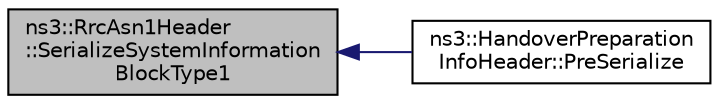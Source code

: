 digraph "ns3::RrcAsn1Header::SerializeSystemInformationBlockType1"
{
  edge [fontname="Helvetica",fontsize="10",labelfontname="Helvetica",labelfontsize="10"];
  node [fontname="Helvetica",fontsize="10",shape=record];
  rankdir="LR";
  Node1 [label="ns3::RrcAsn1Header\l::SerializeSystemInformation\lBlockType1",height=0.2,width=0.4,color="black", fillcolor="grey75", style="filled", fontcolor="black"];
  Node1 -> Node2 [dir="back",color="midnightblue",fontsize="10",style="solid"];
  Node2 [label="ns3::HandoverPreparation\lInfoHeader::PreSerialize",height=0.2,width=0.4,color="black", fillcolor="white", style="filled",URL="$d7/de3/classns3_1_1HandoverPreparationInfoHeader.html#a9edeb5f4247cf4b8b2e7353a87fd6a6b"];
}
